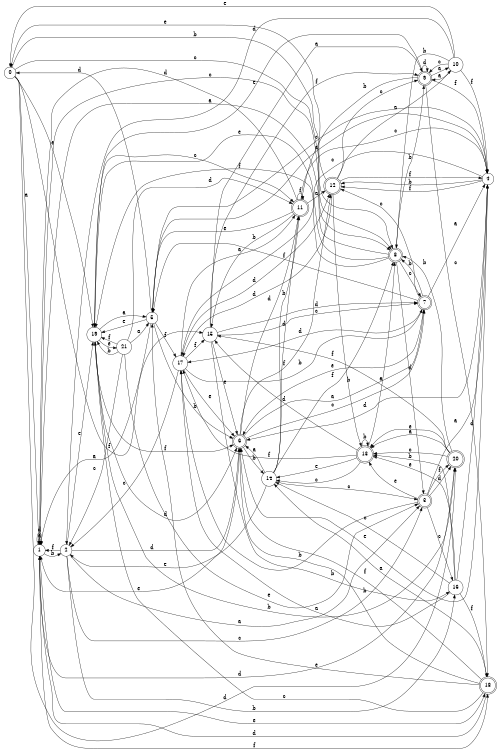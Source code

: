 digraph n18_3 {
__start0 [label="" shape="none"];

rankdir=LR;
size="8,5";

s0 [style="filled", color="black", fillcolor="white" shape="circle", label="0"];
s1 [style="filled", color="black", fillcolor="white" shape="circle", label="1"];
s2 [style="filled", color="black", fillcolor="white" shape="circle", label="2"];
s3 [style="rounded,filled", color="black", fillcolor="white" shape="doublecircle", label="3"];
s4 [style="filled", color="black", fillcolor="white" shape="circle", label="4"];
s5 [style="filled", color="black", fillcolor="white" shape="circle", label="5"];
s6 [style="rounded,filled", color="black", fillcolor="white" shape="doublecircle", label="6"];
s7 [style="rounded,filled", color="black", fillcolor="white" shape="doublecircle", label="7"];
s8 [style="rounded,filled", color="black", fillcolor="white" shape="doublecircle", label="8"];
s9 [style="rounded,filled", color="black", fillcolor="white" shape="doublecircle", label="9"];
s10 [style="filled", color="black", fillcolor="white" shape="circle", label="10"];
s11 [style="rounded,filled", color="black", fillcolor="white" shape="doublecircle", label="11"];
s12 [style="rounded,filled", color="black", fillcolor="white" shape="doublecircle", label="12"];
s13 [style="rounded,filled", color="black", fillcolor="white" shape="doublecircle", label="13"];
s14 [style="filled", color="black", fillcolor="white" shape="circle", label="14"];
s15 [style="filled", color="black", fillcolor="white" shape="circle", label="15"];
s16 [style="filled", color="black", fillcolor="white" shape="circle", label="16"];
s17 [style="filled", color="black", fillcolor="white" shape="circle", label="17"];
s18 [style="rounded,filled", color="black", fillcolor="white" shape="doublecircle", label="18"];
s19 [style="filled", color="black", fillcolor="white" shape="circle", label="19"];
s20 [style="rounded,filled", color="black", fillcolor="white" shape="doublecircle", label="20"];
s21 [style="filled", color="black", fillcolor="white" shape="circle", label="21"];
s0 -> s1 [label="a"];
s0 -> s8 [label="b"];
s0 -> s8 [label="c"];
s0 -> s20 [label="d"];
s0 -> s19 [label="e"];
s0 -> s15 [label="f"];
s1 -> s1 [label="a"];
s1 -> s2 [label="b"];
s1 -> s8 [label="c"];
s1 -> s1 [label="d"];
s1 -> s18 [label="e"];
s1 -> s18 [label="f"];
s2 -> s3 [label="a"];
s2 -> s16 [label="b"];
s2 -> s3 [label="c"];
s2 -> s6 [label="d"];
s2 -> s19 [label="e"];
s2 -> s1 [label="f"];
s3 -> s4 [label="a"];
s3 -> s17 [label="b"];
s3 -> s16 [label="c"];
s3 -> s20 [label="d"];
s3 -> s13 [label="e"];
s3 -> s20 [label="f"];
s4 -> s5 [label="a"];
s4 -> s12 [label="b"];
s4 -> s17 [label="c"];
s4 -> s6 [label="d"];
s4 -> s6 [label="e"];
s4 -> s12 [label="f"];
s5 -> s1 [label="a"];
s5 -> s6 [label="b"];
s5 -> s4 [label="c"];
s5 -> s0 [label="d"];
s5 -> s19 [label="e"];
s5 -> s17 [label="f"];
s6 -> s7 [label="a"];
s6 -> s14 [label="b"];
s6 -> s7 [label="c"];
s6 -> s11 [label="d"];
s6 -> s1 [label="e"];
s6 -> s12 [label="f"];
s7 -> s4 [label="a"];
s7 -> s8 [label="b"];
s7 -> s12 [label="c"];
s7 -> s17 [label="d"];
s7 -> s6 [label="e"];
s7 -> s5 [label="f"];
s8 -> s1 [label="a"];
s8 -> s9 [label="b"];
s8 -> s7 [label="c"];
s8 -> s3 [label="d"];
s8 -> s19 [label="e"];
s8 -> s19 [label="f"];
s9 -> s10 [label="a"];
s9 -> s11 [label="b"];
s9 -> s18 [label="c"];
s9 -> s9 [label="d"];
s9 -> s19 [label="e"];
s9 -> s4 [label="f"];
s10 -> s9 [label="a"];
s10 -> s8 [label="b"];
s10 -> s9 [label="c"];
s10 -> s2 [label="d"];
s10 -> s0 [label="e"];
s10 -> s4 [label="f"];
s11 -> s12 [label="a"];
s11 -> s15 [label="b"];
s11 -> s4 [label="c"];
s11 -> s1 [label="d"];
s11 -> s5 [label="e"];
s11 -> s11 [label="f"];
s12 -> s10 [label="a"];
s12 -> s13 [label="b"];
s12 -> s9 [label="c"];
s12 -> s17 [label="d"];
s12 -> s0 [label="e"];
s12 -> s4 [label="f"];
s13 -> s8 [label="a"];
s13 -> s13 [label="b"];
s13 -> s14 [label="c"];
s13 -> s15 [label="d"];
s13 -> s14 [label="e"];
s13 -> s17 [label="f"];
s14 -> s6 [label="a"];
s14 -> s11 [label="b"];
s14 -> s3 [label="c"];
s14 -> s11 [label="d"];
s14 -> s2 [label="e"];
s14 -> s8 [label="f"];
s15 -> s9 [label="a"];
s15 -> s16 [label="b"];
s15 -> s7 [label="c"];
s15 -> s7 [label="d"];
s15 -> s6 [label="e"];
s15 -> s9 [label="f"];
s16 -> s17 [label="a"];
s16 -> s13 [label="b"];
s16 -> s14 [label="c"];
s16 -> s4 [label="d"];
s16 -> s13 [label="e"];
s16 -> s18 [label="f"];
s17 -> s11 [label="a"];
s17 -> s7 [label="b"];
s17 -> s2 [label="c"];
s17 -> s12 [label="d"];
s17 -> s6 [label="e"];
s17 -> s15 [label="f"];
s18 -> s14 [label="a"];
s18 -> s6 [label="b"];
s18 -> s19 [label="c"];
s18 -> s1 [label="d"];
s18 -> s5 [label="e"];
s18 -> s6 [label="f"];
s19 -> s5 [label="a"];
s19 -> s20 [label="b"];
s19 -> s11 [label="c"];
s19 -> s6 [label="d"];
s19 -> s21 [label="e"];
s19 -> s6 [label="f"];
s20 -> s13 [label="a"];
s20 -> s8 [label="b"];
s20 -> s13 [label="c"];
s20 -> s1 [label="d"];
s20 -> s13 [label="e"];
s20 -> s15 [label="f"];
s21 -> s5 [label="a"];
s21 -> s19 [label="b"];
s21 -> s2 [label="c"];
s21 -> s11 [label="d"];
s21 -> s3 [label="e"];
s21 -> s19 [label="f"];

}